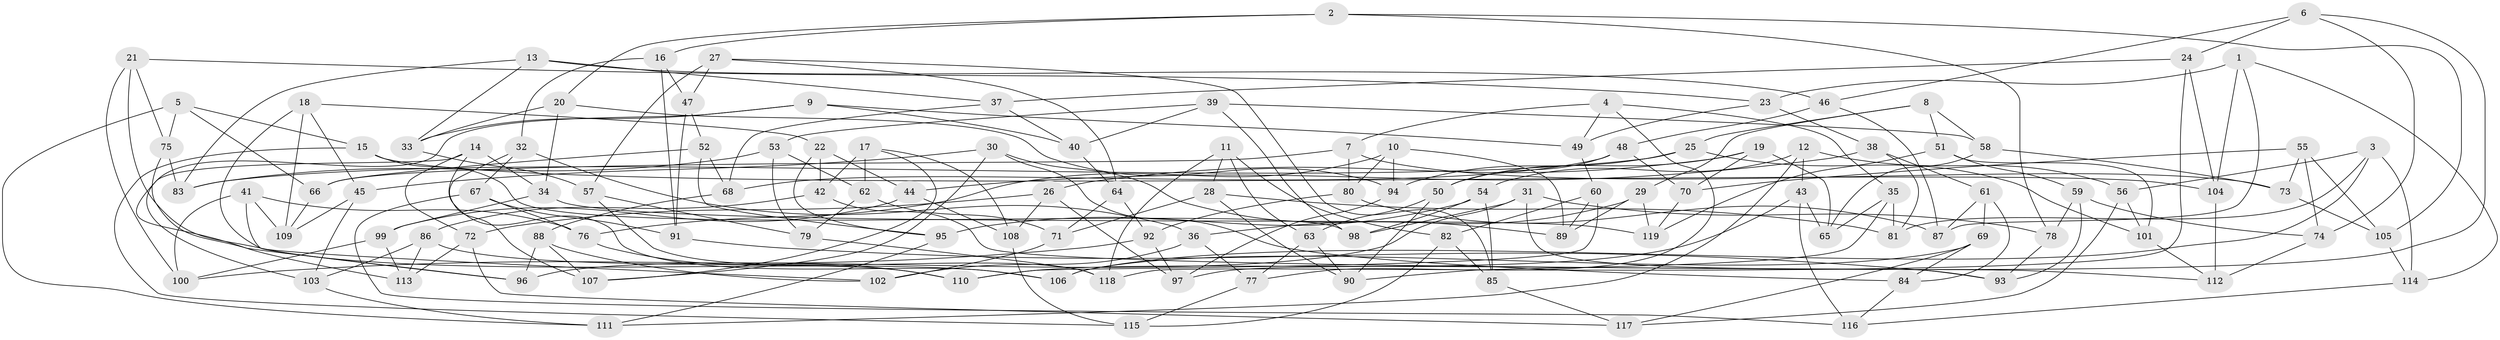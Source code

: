 // Generated by graph-tools (version 1.1) at 2025/26/03/09/25 03:26:50]
// undirected, 119 vertices, 238 edges
graph export_dot {
graph [start="1"]
  node [color=gray90,style=filled];
  1;
  2;
  3;
  4;
  5;
  6;
  7;
  8;
  9;
  10;
  11;
  12;
  13;
  14;
  15;
  16;
  17;
  18;
  19;
  20;
  21;
  22;
  23;
  24;
  25;
  26;
  27;
  28;
  29;
  30;
  31;
  32;
  33;
  34;
  35;
  36;
  37;
  38;
  39;
  40;
  41;
  42;
  43;
  44;
  45;
  46;
  47;
  48;
  49;
  50;
  51;
  52;
  53;
  54;
  55;
  56;
  57;
  58;
  59;
  60;
  61;
  62;
  63;
  64;
  65;
  66;
  67;
  68;
  69;
  70;
  71;
  72;
  73;
  74;
  75;
  76;
  77;
  78;
  79;
  80;
  81;
  82;
  83;
  84;
  85;
  86;
  87;
  88;
  89;
  90;
  91;
  92;
  93;
  94;
  95;
  96;
  97;
  98;
  99;
  100;
  101;
  102;
  103;
  104;
  105;
  106;
  107;
  108;
  109;
  110;
  111;
  112;
  113;
  114;
  115;
  116;
  117;
  118;
  119;
  1 -- 23;
  1 -- 114;
  1 -- 87;
  1 -- 104;
  2 -- 20;
  2 -- 16;
  2 -- 78;
  2 -- 105;
  3 -- 81;
  3 -- 106;
  3 -- 114;
  3 -- 56;
  4 -- 49;
  4 -- 7;
  4 -- 35;
  4 -- 77;
  5 -- 15;
  5 -- 66;
  5 -- 111;
  5 -- 75;
  6 -- 74;
  6 -- 24;
  6 -- 97;
  6 -- 46;
  7 -- 80;
  7 -- 73;
  7 -- 66;
  8 -- 51;
  8 -- 25;
  8 -- 29;
  8 -- 58;
  9 -- 49;
  9 -- 33;
  9 -- 40;
  9 -- 113;
  10 -- 76;
  10 -- 89;
  10 -- 80;
  10 -- 94;
  11 -- 82;
  11 -- 63;
  11 -- 118;
  11 -- 28;
  12 -- 54;
  12 -- 56;
  12 -- 43;
  12 -- 111;
  13 -- 37;
  13 -- 83;
  13 -- 46;
  13 -- 33;
  14 -- 106;
  14 -- 72;
  14 -- 103;
  14 -- 34;
  15 -- 115;
  15 -- 98;
  15 -- 104;
  16 -- 91;
  16 -- 32;
  16 -- 47;
  17 -- 108;
  17 -- 62;
  17 -- 107;
  17 -- 42;
  18 -- 102;
  18 -- 109;
  18 -- 22;
  18 -- 45;
  19 -- 50;
  19 -- 26;
  19 -- 65;
  19 -- 70;
  20 -- 33;
  20 -- 34;
  20 -- 94;
  21 -- 100;
  21 -- 23;
  21 -- 106;
  21 -- 75;
  22 -- 44;
  22 -- 95;
  22 -- 42;
  23 -- 49;
  23 -- 38;
  24 -- 104;
  24 -- 37;
  24 -- 118;
  25 -- 83;
  25 -- 101;
  25 -- 94;
  26 -- 108;
  26 -- 72;
  26 -- 97;
  27 -- 47;
  27 -- 64;
  27 -- 85;
  27 -- 57;
  28 -- 71;
  28 -- 90;
  28 -- 81;
  29 -- 36;
  29 -- 89;
  29 -- 119;
  30 -- 45;
  30 -- 107;
  30 -- 84;
  30 -- 89;
  31 -- 93;
  31 -- 96;
  31 -- 78;
  31 -- 98;
  32 -- 107;
  32 -- 36;
  32 -- 67;
  33 -- 57;
  34 -- 119;
  34 -- 99;
  35 -- 90;
  35 -- 65;
  35 -- 81;
  36 -- 102;
  36 -- 77;
  37 -- 40;
  37 -- 68;
  38 -- 61;
  38 -- 81;
  38 -- 44;
  39 -- 98;
  39 -- 40;
  39 -- 53;
  39 -- 58;
  40 -- 64;
  41 -- 76;
  41 -- 109;
  41 -- 96;
  41 -- 100;
  42 -- 112;
  42 -- 86;
  43 -- 65;
  43 -- 110;
  43 -- 116;
  44 -- 108;
  44 -- 99;
  45 -- 103;
  45 -- 109;
  46 -- 87;
  46 -- 48;
  47 -- 52;
  47 -- 91;
  48 -- 50;
  48 -- 70;
  48 -- 68;
  49 -- 60;
  50 -- 63;
  50 -- 90;
  51 -- 59;
  51 -- 101;
  51 -- 119;
  52 -- 95;
  52 -- 68;
  52 -- 66;
  53 -- 83;
  53 -- 79;
  53 -- 62;
  54 -- 85;
  54 -- 98;
  54 -- 95;
  55 -- 73;
  55 -- 105;
  55 -- 70;
  55 -- 74;
  56 -- 117;
  56 -- 101;
  57 -- 118;
  57 -- 79;
  58 -- 65;
  58 -- 73;
  59 -- 78;
  59 -- 74;
  59 -- 93;
  60 -- 89;
  60 -- 82;
  60 -- 110;
  61 -- 69;
  61 -- 84;
  61 -- 87;
  62 -- 71;
  62 -- 79;
  63 -- 77;
  63 -- 90;
  64 -- 92;
  64 -- 71;
  66 -- 109;
  67 -- 116;
  67 -- 91;
  67 -- 76;
  68 -- 88;
  69 -- 117;
  69 -- 84;
  69 -- 106;
  70 -- 119;
  71 -- 102;
  72 -- 117;
  72 -- 113;
  73 -- 105;
  74 -- 112;
  75 -- 96;
  75 -- 83;
  76 -- 110;
  77 -- 115;
  78 -- 93;
  79 -- 118;
  80 -- 87;
  80 -- 92;
  82 -- 85;
  82 -- 115;
  84 -- 116;
  85 -- 117;
  86 -- 110;
  86 -- 103;
  86 -- 113;
  88 -- 102;
  88 -- 107;
  88 -- 96;
  91 -- 93;
  92 -- 100;
  92 -- 97;
  94 -- 97;
  95 -- 111;
  99 -- 100;
  99 -- 113;
  101 -- 112;
  103 -- 111;
  104 -- 112;
  105 -- 114;
  108 -- 115;
  114 -- 116;
}
